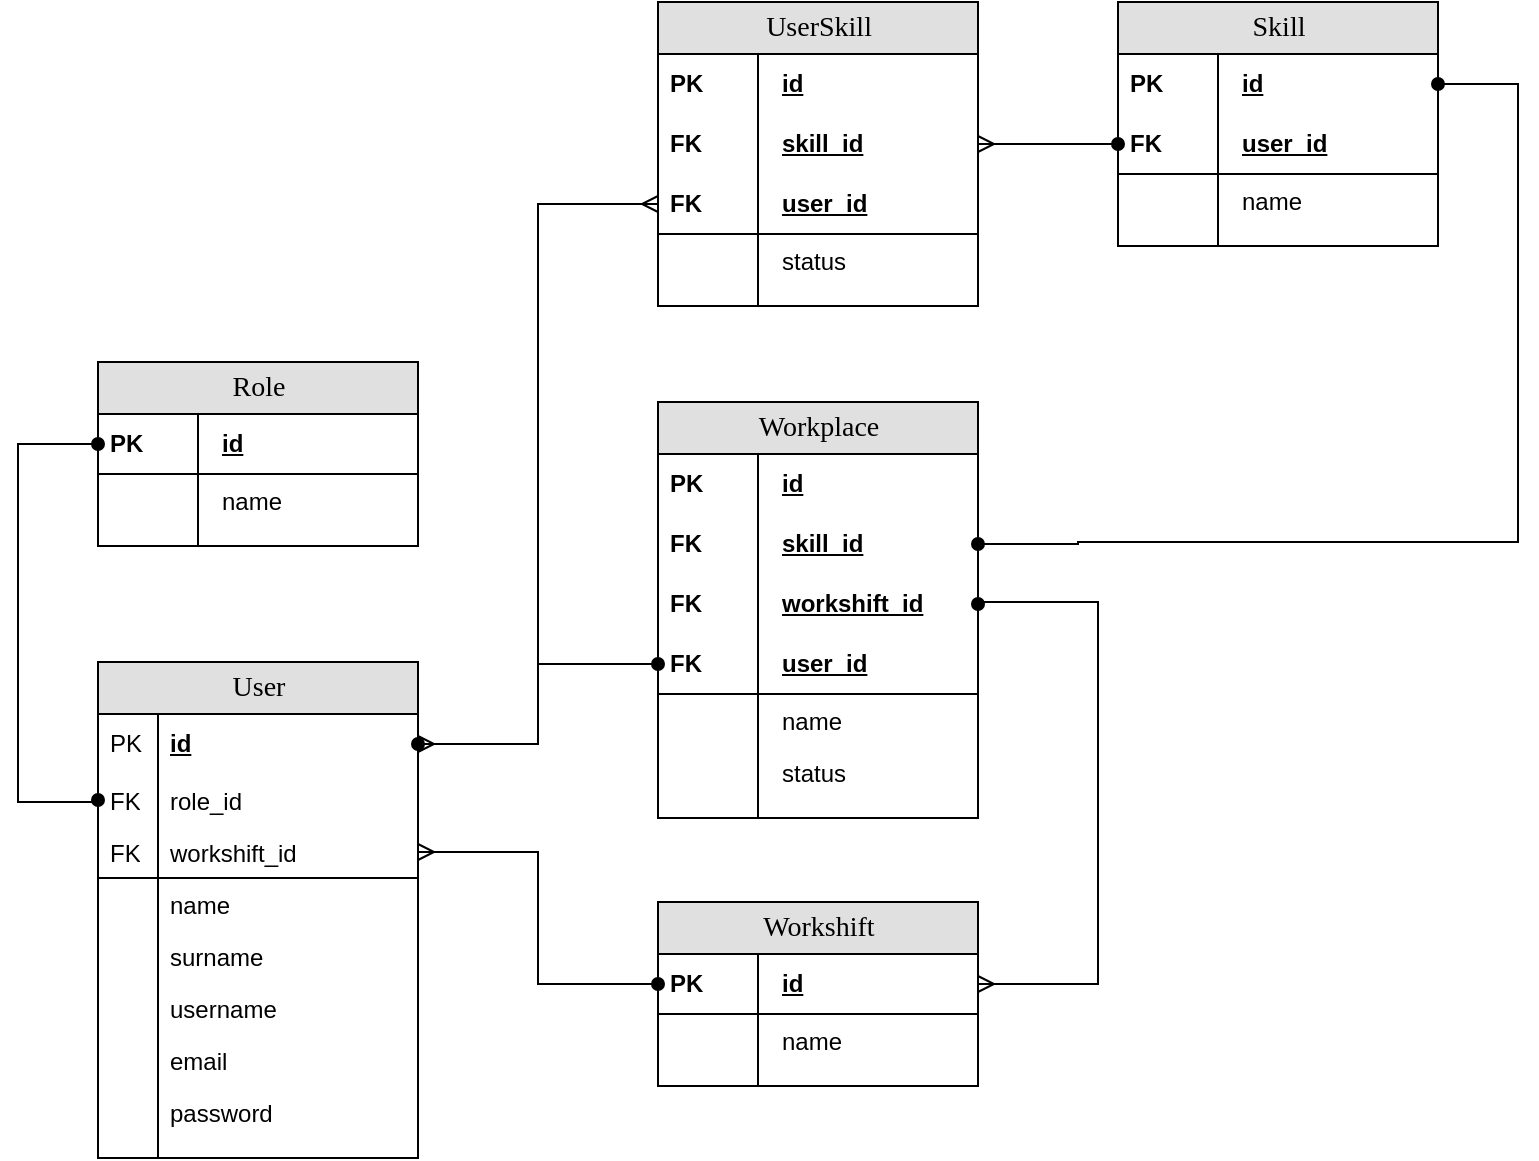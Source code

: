 <mxfile version="22.0.4" type="device">
  <diagram name="Page-1" id="e56a1550-8fbb-45ad-956c-1786394a9013">
    <mxGraphModel dx="1591" dy="860" grid="1" gridSize="10" guides="1" tooltips="1" connect="1" arrows="1" fold="1" page="1" pageScale="1" pageWidth="1100" pageHeight="850" background="none" math="0" shadow="0">
      <root>
        <mxCell id="0" />
        <mxCell id="1" parent="0" />
        <mxCell id="2e49270ec7c68f3f-8" value="User" style="swimlane;html=1;fontStyle=0;childLayout=stackLayout;horizontal=1;startSize=26;fillColor=#e0e0e0;horizontalStack=0;resizeParent=1;resizeLast=0;collapsible=1;marginBottom=0;swimlaneFillColor=#ffffff;align=center;rounded=0;shadow=0;comic=0;labelBackgroundColor=none;strokeWidth=1;fontFamily=Verdana;fontSize=14;swimlaneLine=1;" parent="1" vertex="1">
          <mxGeometry x="380" y="390" width="160" height="248" as="geometry" />
        </mxCell>
        <mxCell id="2e49270ec7c68f3f-9" value="id" style="shape=partialRectangle;top=0;left=0;right=0;bottom=0;html=1;align=left;verticalAlign=middle;fillColor=none;spacingLeft=34;spacingRight=4;whiteSpace=wrap;overflow=hidden;rotatable=0;points=[[0,0.5],[1,0.5]];portConstraint=eastwest;dropTarget=0;fontStyle=5;strokeColor=default;" parent="2e49270ec7c68f3f-8" vertex="1">
          <mxGeometry y="26" width="160" height="30" as="geometry" />
        </mxCell>
        <mxCell id="2e49270ec7c68f3f-10" value="PK" style="shape=partialRectangle;top=0;left=0;bottom=0;html=1;fillColor=none;align=left;verticalAlign=middle;spacingLeft=4;spacingRight=4;whiteSpace=wrap;overflow=hidden;rotatable=0;points=[];portConstraint=eastwest;part=1;" parent="2e49270ec7c68f3f-9" vertex="1" connectable="0">
          <mxGeometry width="30" height="30" as="geometry" />
        </mxCell>
        <mxCell id="0rtr7KInNwfA1MQt6P_n-12" value="role_id" style="shape=partialRectangle;top=0;left=0;right=0;bottom=0;html=1;align=left;verticalAlign=top;fillColor=none;spacingLeft=34;spacingRight=4;whiteSpace=wrap;overflow=hidden;rotatable=0;points=[[0,0.5],[1,0.5]];portConstraint=eastwest;dropTarget=0;strokeColor=default;" vertex="1" parent="2e49270ec7c68f3f-8">
          <mxGeometry y="56" width="160" height="26" as="geometry" />
        </mxCell>
        <mxCell id="0rtr7KInNwfA1MQt6P_n-13" value="FK" style="shape=partialRectangle;top=0;left=0;bottom=0;html=1;fillColor=none;align=left;verticalAlign=top;spacingLeft=4;spacingRight=4;whiteSpace=wrap;overflow=hidden;rotatable=0;points=[];portConstraint=eastwest;part=1;" vertex="1" connectable="0" parent="0rtr7KInNwfA1MQt6P_n-12">
          <mxGeometry width="30" height="26" as="geometry" />
        </mxCell>
        <mxCell id="9UlM_vAE2gMW1WXvcF6s-2" value="workshift_id" style="shape=partialRectangle;top=0;left=0;right=0;bottom=1;html=1;align=left;verticalAlign=top;fillColor=none;spacingLeft=34;spacingRight=4;whiteSpace=wrap;overflow=hidden;rotatable=0;points=[[0,0.5],[1,0.5]];portConstraint=eastwest;dropTarget=0;strokeColor=default;" parent="2e49270ec7c68f3f-8" vertex="1">
          <mxGeometry y="82" width="160" height="26" as="geometry" />
        </mxCell>
        <mxCell id="9UlM_vAE2gMW1WXvcF6s-3" value="FK" style="shape=partialRectangle;top=0;left=0;bottom=0;html=1;fillColor=none;align=left;verticalAlign=top;spacingLeft=4;spacingRight=4;whiteSpace=wrap;overflow=hidden;rotatable=0;points=[];portConstraint=eastwest;part=1;" parent="9UlM_vAE2gMW1WXvcF6s-2" vertex="1" connectable="0">
          <mxGeometry width="30" height="26" as="geometry" />
        </mxCell>
        <mxCell id="2e49270ec7c68f3f-11" value="name" style="shape=partialRectangle;top=0;left=0;right=0;bottom=0;html=1;align=left;verticalAlign=top;fillColor=none;spacingLeft=34;spacingRight=4;whiteSpace=wrap;overflow=hidden;rotatable=0;points=[[0,0.5],[1,0.5]];portConstraint=eastwest;dropTarget=0;" parent="2e49270ec7c68f3f-8" vertex="1">
          <mxGeometry y="108" width="160" height="26" as="geometry" />
        </mxCell>
        <mxCell id="2e49270ec7c68f3f-12" value="" style="shape=partialRectangle;top=0;left=0;bottom=0;html=1;fillColor=none;align=left;verticalAlign=top;spacingLeft=4;spacingRight=4;whiteSpace=wrap;overflow=hidden;rotatable=0;points=[];portConstraint=eastwest;part=1;" parent="2e49270ec7c68f3f-11" vertex="1" connectable="0">
          <mxGeometry width="30" height="26" as="geometry" />
        </mxCell>
        <mxCell id="0rtr7KInNwfA1MQt6P_n-1" value="surname" style="shape=partialRectangle;top=0;left=0;right=0;bottom=0;html=1;align=left;verticalAlign=top;fillColor=none;spacingLeft=34;spacingRight=4;whiteSpace=wrap;overflow=hidden;rotatable=0;points=[[0,0.5],[1,0.5]];portConstraint=eastwest;dropTarget=0;" vertex="1" parent="2e49270ec7c68f3f-8">
          <mxGeometry y="134" width="160" height="26" as="geometry" />
        </mxCell>
        <mxCell id="0rtr7KInNwfA1MQt6P_n-2" value="" style="shape=partialRectangle;top=0;left=0;bottom=0;html=1;fillColor=none;align=left;verticalAlign=top;spacingLeft=4;spacingRight=4;whiteSpace=wrap;overflow=hidden;rotatable=0;points=[];portConstraint=eastwest;part=1;" vertex="1" connectable="0" parent="0rtr7KInNwfA1MQt6P_n-1">
          <mxGeometry width="30" height="26" as="geometry" />
        </mxCell>
        <mxCell id="2e49270ec7c68f3f-13" value="username" style="shape=partialRectangle;top=0;left=0;right=0;bottom=0;html=1;align=left;verticalAlign=top;fillColor=none;spacingLeft=34;spacingRight=4;whiteSpace=wrap;overflow=hidden;rotatable=0;points=[[0,0.5],[1,0.5]];portConstraint=eastwest;dropTarget=0;" parent="2e49270ec7c68f3f-8" vertex="1">
          <mxGeometry y="160" width="160" height="26" as="geometry" />
        </mxCell>
        <mxCell id="2e49270ec7c68f3f-14" value="" style="shape=partialRectangle;top=0;left=0;bottom=0;html=1;fillColor=none;align=left;verticalAlign=top;spacingLeft=4;spacingRight=4;whiteSpace=wrap;overflow=hidden;rotatable=0;points=[];portConstraint=eastwest;part=1;" parent="2e49270ec7c68f3f-13" vertex="1" connectable="0">
          <mxGeometry width="30" height="26" as="geometry" />
        </mxCell>
        <mxCell id="0rtr7KInNwfA1MQt6P_n-34" value="email" style="shape=partialRectangle;top=0;left=0;right=0;bottom=0;html=1;align=left;verticalAlign=top;fillColor=none;spacingLeft=34;spacingRight=4;whiteSpace=wrap;overflow=hidden;rotatable=0;points=[[0,0.5],[1,0.5]];portConstraint=eastwest;dropTarget=0;" vertex="1" parent="2e49270ec7c68f3f-8">
          <mxGeometry y="186" width="160" height="26" as="geometry" />
        </mxCell>
        <mxCell id="0rtr7KInNwfA1MQt6P_n-35" value="" style="shape=partialRectangle;top=0;left=0;bottom=0;html=1;fillColor=none;align=left;verticalAlign=top;spacingLeft=4;spacingRight=4;whiteSpace=wrap;overflow=hidden;rotatable=0;points=[];portConstraint=eastwest;part=1;" vertex="1" connectable="0" parent="0rtr7KInNwfA1MQt6P_n-34">
          <mxGeometry width="30" height="26" as="geometry" />
        </mxCell>
        <mxCell id="2e49270ec7c68f3f-15" value="password" style="shape=partialRectangle;top=0;left=0;right=0;bottom=0;html=1;align=left;verticalAlign=top;fillColor=none;spacingLeft=34;spacingRight=4;whiteSpace=wrap;overflow=hidden;rotatable=0;points=[[0,0.5],[1,0.5]];portConstraint=eastwest;dropTarget=0;" parent="2e49270ec7c68f3f-8" vertex="1">
          <mxGeometry y="212" width="160" height="26" as="geometry" />
        </mxCell>
        <mxCell id="2e49270ec7c68f3f-16" value="" style="shape=partialRectangle;top=0;left=0;bottom=0;html=1;fillColor=none;align=left;verticalAlign=top;spacingLeft=4;spacingRight=4;whiteSpace=wrap;overflow=hidden;rotatable=0;points=[];portConstraint=eastwest;part=1;" parent="2e49270ec7c68f3f-15" vertex="1" connectable="0">
          <mxGeometry width="30" height="26" as="geometry" />
        </mxCell>
        <mxCell id="2e49270ec7c68f3f-17" value="" style="shape=partialRectangle;top=0;left=0;right=0;bottom=0;html=1;align=left;verticalAlign=top;fillColor=none;spacingLeft=34;spacingRight=4;whiteSpace=wrap;overflow=hidden;rotatable=0;points=[[0,0.5],[1,0.5]];portConstraint=eastwest;dropTarget=0;" parent="2e49270ec7c68f3f-8" vertex="1">
          <mxGeometry y="238" width="160" height="10" as="geometry" />
        </mxCell>
        <mxCell id="2e49270ec7c68f3f-18" value="" style="shape=partialRectangle;top=0;left=0;bottom=0;html=1;fillColor=none;align=left;verticalAlign=top;spacingLeft=4;spacingRight=4;whiteSpace=wrap;overflow=hidden;rotatable=0;points=[];portConstraint=eastwest;part=1;" parent="2e49270ec7c68f3f-17" vertex="1" connectable="0">
          <mxGeometry width="30" height="10" as="geometry" />
        </mxCell>
        <mxCell id="2e49270ec7c68f3f-41" value="&lt;div&gt;Workshift&lt;/div&gt;" style="swimlane;html=1;fontStyle=0;childLayout=stackLayout;horizontal=1;startSize=26;fillColor=#e0e0e0;horizontalStack=0;resizeParent=1;resizeLast=0;collapsible=1;marginBottom=0;swimlaneFillColor=#ffffff;align=center;rounded=0;shadow=0;comic=0;labelBackgroundColor=none;strokeWidth=1;fontFamily=Verdana;fontSize=14" parent="1" vertex="1">
          <mxGeometry x="660" y="510" width="160" height="92" as="geometry" />
        </mxCell>
        <mxCell id="2e49270ec7c68f3f-44" value="id" style="shape=partialRectangle;top=0;left=0;right=0;bottom=1;html=1;align=left;verticalAlign=middle;fillColor=none;spacingLeft=60;spacingRight=4;whiteSpace=wrap;overflow=hidden;rotatable=0;points=[[0,0.5],[1,0.5]];portConstraint=eastwest;dropTarget=0;fontStyle=5;" parent="2e49270ec7c68f3f-41" vertex="1">
          <mxGeometry y="26" width="160" height="30" as="geometry" />
        </mxCell>
        <mxCell id="2e49270ec7c68f3f-45" value="&lt;div&gt;PK&lt;/div&gt;" style="shape=partialRectangle;fontStyle=1;top=0;left=0;bottom=0;html=1;fillColor=none;align=left;verticalAlign=middle;spacingLeft=4;spacingRight=4;whiteSpace=wrap;overflow=hidden;rotatable=0;points=[];portConstraint=eastwest;part=1;" parent="2e49270ec7c68f3f-44" vertex="1" connectable="0">
          <mxGeometry width="50" height="30" as="geometry" />
        </mxCell>
        <mxCell id="2e49270ec7c68f3f-46" value="name" style="shape=partialRectangle;top=0;left=0;right=0;bottom=0;html=1;align=left;verticalAlign=top;fillColor=none;spacingLeft=60;spacingRight=4;whiteSpace=wrap;overflow=hidden;rotatable=0;points=[[0,0.5],[1,0.5]];portConstraint=eastwest;dropTarget=0;" parent="2e49270ec7c68f3f-41" vertex="1">
          <mxGeometry y="56" width="160" height="26" as="geometry" />
        </mxCell>
        <mxCell id="2e49270ec7c68f3f-47" value="" style="shape=partialRectangle;top=0;left=0;bottom=0;html=1;fillColor=none;align=left;verticalAlign=top;spacingLeft=4;spacingRight=4;whiteSpace=wrap;overflow=hidden;rotatable=0;points=[];portConstraint=eastwest;part=1;" parent="2e49270ec7c68f3f-46" vertex="1" connectable="0">
          <mxGeometry width="50" height="26" as="geometry" />
        </mxCell>
        <mxCell id="0rtr7KInNwfA1MQt6P_n-3" value="" style="shape=partialRectangle;top=0;left=0;right=0;bottom=0;html=1;align=left;verticalAlign=top;fillColor=none;spacingLeft=34;spacingRight=4;whiteSpace=wrap;overflow=hidden;rotatable=0;points=[[0,0.5],[1,0.5]];portConstraint=eastwest;dropTarget=0;" vertex="1" parent="2e49270ec7c68f3f-41">
          <mxGeometry y="82" width="160" height="10" as="geometry" />
        </mxCell>
        <mxCell id="0rtr7KInNwfA1MQt6P_n-4" value="" style="shape=partialRectangle;top=0;left=0;bottom=0;html=1;fillColor=none;align=left;verticalAlign=top;spacingLeft=4;spacingRight=4;whiteSpace=wrap;overflow=hidden;rotatable=0;points=[];portConstraint=eastwest;part=1;" vertex="1" connectable="0" parent="0rtr7KInNwfA1MQt6P_n-3">
          <mxGeometry width="50" height="10" as="geometry" />
        </mxCell>
        <mxCell id="9UlM_vAE2gMW1WXvcF6s-4" style="edgeStyle=orthogonalEdgeStyle;rounded=0;orthogonalLoop=1;jettySize=auto;html=1;exitX=1;exitY=0.5;exitDx=0;exitDy=0;entryX=0;entryY=0.5;entryDx=0;entryDy=0;startArrow=ERmany;startFill=0;endArrow=oval;endFill=1;" parent="1" source="9UlM_vAE2gMW1WXvcF6s-2" target="2e49270ec7c68f3f-44" edge="1">
          <mxGeometry relative="1" as="geometry" />
        </mxCell>
        <mxCell id="0rtr7KInNwfA1MQt6P_n-5" value="Role" style="swimlane;html=1;fontStyle=0;childLayout=stackLayout;horizontal=1;startSize=26;fillColor=#e0e0e0;horizontalStack=0;resizeParent=1;resizeLast=0;collapsible=1;marginBottom=0;swimlaneFillColor=#ffffff;align=center;rounded=0;shadow=0;comic=0;labelBackgroundColor=none;strokeWidth=1;fontFamily=Verdana;fontSize=14" vertex="1" parent="1">
          <mxGeometry x="380" y="240" width="160" height="92" as="geometry" />
        </mxCell>
        <mxCell id="0rtr7KInNwfA1MQt6P_n-6" value="id" style="shape=partialRectangle;top=0;left=0;right=0;bottom=1;html=1;align=left;verticalAlign=middle;fillColor=none;spacingLeft=60;spacingRight=4;whiteSpace=wrap;overflow=hidden;rotatable=0;points=[[0,0.5],[1,0.5]];portConstraint=eastwest;dropTarget=0;fontStyle=5;" vertex="1" parent="0rtr7KInNwfA1MQt6P_n-5">
          <mxGeometry y="26" width="160" height="30" as="geometry" />
        </mxCell>
        <mxCell id="0rtr7KInNwfA1MQt6P_n-7" value="&lt;div&gt;PK&lt;/div&gt;" style="shape=partialRectangle;fontStyle=1;top=0;left=0;bottom=0;html=1;fillColor=none;align=left;verticalAlign=middle;spacingLeft=4;spacingRight=4;whiteSpace=wrap;overflow=hidden;rotatable=0;points=[];portConstraint=eastwest;part=1;" vertex="1" connectable="0" parent="0rtr7KInNwfA1MQt6P_n-6">
          <mxGeometry width="50" height="30" as="geometry" />
        </mxCell>
        <mxCell id="0rtr7KInNwfA1MQt6P_n-8" value="name" style="shape=partialRectangle;top=0;left=0;right=0;bottom=0;html=1;align=left;verticalAlign=top;fillColor=none;spacingLeft=60;spacingRight=4;whiteSpace=wrap;overflow=hidden;rotatable=0;points=[[0,0.5],[1,0.5]];portConstraint=eastwest;dropTarget=0;" vertex="1" parent="0rtr7KInNwfA1MQt6P_n-5">
          <mxGeometry y="56" width="160" height="26" as="geometry" />
        </mxCell>
        <mxCell id="0rtr7KInNwfA1MQt6P_n-9" value="" style="shape=partialRectangle;top=0;left=0;bottom=0;html=1;fillColor=none;align=left;verticalAlign=top;spacingLeft=4;spacingRight=4;whiteSpace=wrap;overflow=hidden;rotatable=0;points=[];portConstraint=eastwest;part=1;" vertex="1" connectable="0" parent="0rtr7KInNwfA1MQt6P_n-8">
          <mxGeometry width="50" height="26" as="geometry" />
        </mxCell>
        <mxCell id="0rtr7KInNwfA1MQt6P_n-10" value="" style="shape=partialRectangle;top=0;left=0;right=0;bottom=0;html=1;align=left;verticalAlign=top;fillColor=none;spacingLeft=34;spacingRight=4;whiteSpace=wrap;overflow=hidden;rotatable=0;points=[[0,0.5],[1,0.5]];portConstraint=eastwest;dropTarget=0;" vertex="1" parent="0rtr7KInNwfA1MQt6P_n-5">
          <mxGeometry y="82" width="160" height="10" as="geometry" />
        </mxCell>
        <mxCell id="0rtr7KInNwfA1MQt6P_n-11" value="" style="shape=partialRectangle;top=0;left=0;bottom=0;html=1;fillColor=none;align=left;verticalAlign=top;spacingLeft=4;spacingRight=4;whiteSpace=wrap;overflow=hidden;rotatable=0;points=[];portConstraint=eastwest;part=1;" vertex="1" connectable="0" parent="0rtr7KInNwfA1MQt6P_n-10">
          <mxGeometry width="50" height="10" as="geometry" />
        </mxCell>
        <mxCell id="0rtr7KInNwfA1MQt6P_n-14" style="edgeStyle=orthogonalEdgeStyle;rounded=0;orthogonalLoop=1;jettySize=auto;html=1;entryX=0;entryY=0.5;entryDx=0;entryDy=0;startArrow=oval;startFill=1;endArrow=oval;endFill=1;exitX=0;exitY=0.5;exitDx=0;exitDy=0;" edge="1" parent="1" source="0rtr7KInNwfA1MQt6P_n-12" target="0rtr7KInNwfA1MQt6P_n-6">
          <mxGeometry relative="1" as="geometry">
            <mxPoint x="360" y="540" as="sourcePoint" />
            <Array as="points">
              <mxPoint x="380" y="460" />
              <mxPoint x="340" y="460" />
              <mxPoint x="340" y="281" />
            </Array>
          </mxGeometry>
        </mxCell>
        <mxCell id="0rtr7KInNwfA1MQt6P_n-15" value="Workplace" style="swimlane;html=1;fontStyle=0;childLayout=stackLayout;horizontal=1;startSize=26;fillColor=#e0e0e0;horizontalStack=0;resizeParent=1;resizeLast=0;collapsible=1;marginBottom=0;swimlaneFillColor=#ffffff;align=center;rounded=0;shadow=0;comic=0;labelBackgroundColor=none;strokeWidth=1;fontFamily=Verdana;fontSize=14" vertex="1" parent="1">
          <mxGeometry x="660" y="260" width="160" height="208" as="geometry" />
        </mxCell>
        <mxCell id="0rtr7KInNwfA1MQt6P_n-22" value="id" style="shape=partialRectangle;top=0;left=0;right=0;bottom=0;html=1;align=left;verticalAlign=middle;fillColor=none;spacingLeft=60;spacingRight=4;whiteSpace=wrap;overflow=hidden;rotatable=0;points=[[0,0.5],[1,0.5]];portConstraint=eastwest;dropTarget=0;fontStyle=5;" vertex="1" parent="0rtr7KInNwfA1MQt6P_n-15">
          <mxGeometry y="26" width="160" height="30" as="geometry" />
        </mxCell>
        <mxCell id="0rtr7KInNwfA1MQt6P_n-23" value="&lt;div&gt;PK&lt;/div&gt;" style="shape=partialRectangle;fontStyle=1;top=0;left=0;bottom=0;html=1;fillColor=none;align=left;verticalAlign=middle;spacingLeft=4;spacingRight=4;whiteSpace=wrap;overflow=hidden;rotatable=0;points=[];portConstraint=eastwest;part=1;" vertex="1" connectable="0" parent="0rtr7KInNwfA1MQt6P_n-22">
          <mxGeometry width="50" height="30" as="geometry" />
        </mxCell>
        <mxCell id="0rtr7KInNwfA1MQt6P_n-50" value="skill_id" style="shape=partialRectangle;top=0;left=0;right=0;bottom=0;html=1;align=left;verticalAlign=middle;fillColor=none;spacingLeft=60;spacingRight=4;whiteSpace=wrap;overflow=hidden;rotatable=0;points=[[0,0.5],[1,0.5]];portConstraint=eastwest;dropTarget=0;fontStyle=5;" vertex="1" parent="0rtr7KInNwfA1MQt6P_n-15">
          <mxGeometry y="56" width="160" height="30" as="geometry" />
        </mxCell>
        <mxCell id="0rtr7KInNwfA1MQt6P_n-51" value="&lt;div&gt;FK&lt;/div&gt;" style="shape=partialRectangle;fontStyle=1;top=0;left=0;bottom=0;html=1;fillColor=none;align=left;verticalAlign=middle;spacingLeft=4;spacingRight=4;whiteSpace=wrap;overflow=hidden;rotatable=0;points=[];portConstraint=eastwest;part=1;" vertex="1" connectable="0" parent="0rtr7KInNwfA1MQt6P_n-50">
          <mxGeometry width="50" height="30" as="geometry" />
        </mxCell>
        <mxCell id="0rtr7KInNwfA1MQt6P_n-26" value="workshift_id" style="shape=partialRectangle;top=0;left=0;right=0;bottom=0;html=1;align=left;verticalAlign=middle;fillColor=none;spacingLeft=60;spacingRight=4;whiteSpace=wrap;overflow=hidden;rotatable=0;points=[[0,0.5],[1,0.5]];portConstraint=eastwest;dropTarget=0;fontStyle=5;" vertex="1" parent="0rtr7KInNwfA1MQt6P_n-15">
          <mxGeometry y="86" width="160" height="30" as="geometry" />
        </mxCell>
        <mxCell id="0rtr7KInNwfA1MQt6P_n-27" value="&lt;div&gt;FK&lt;/div&gt;" style="shape=partialRectangle;fontStyle=1;top=0;left=0;bottom=0;html=1;fillColor=none;align=left;verticalAlign=middle;spacingLeft=4;spacingRight=4;whiteSpace=wrap;overflow=hidden;rotatable=0;points=[];portConstraint=eastwest;part=1;" vertex="1" connectable="0" parent="0rtr7KInNwfA1MQt6P_n-26">
          <mxGeometry width="50" height="30" as="geometry" />
        </mxCell>
        <mxCell id="0rtr7KInNwfA1MQt6P_n-16" value="user_id" style="shape=partialRectangle;top=0;left=0;right=0;bottom=1;html=1;align=left;verticalAlign=middle;fillColor=none;spacingLeft=60;spacingRight=4;whiteSpace=wrap;overflow=hidden;rotatable=0;points=[[0,0.5],[1,0.5]];portConstraint=eastwest;dropTarget=0;fontStyle=5;" vertex="1" parent="0rtr7KInNwfA1MQt6P_n-15">
          <mxGeometry y="116" width="160" height="30" as="geometry" />
        </mxCell>
        <mxCell id="0rtr7KInNwfA1MQt6P_n-17" value="&lt;div&gt;FK&lt;/div&gt;" style="shape=partialRectangle;fontStyle=1;top=0;left=0;bottom=0;html=1;fillColor=none;align=left;verticalAlign=middle;spacingLeft=4;spacingRight=4;whiteSpace=wrap;overflow=hidden;rotatable=0;points=[];portConstraint=eastwest;part=1;" vertex="1" connectable="0" parent="0rtr7KInNwfA1MQt6P_n-16">
          <mxGeometry width="50" height="30" as="geometry" />
        </mxCell>
        <mxCell id="0rtr7KInNwfA1MQt6P_n-18" value="name" style="shape=partialRectangle;top=0;left=0;right=0;bottom=0;html=1;align=left;verticalAlign=top;fillColor=none;spacingLeft=60;spacingRight=4;whiteSpace=wrap;overflow=hidden;rotatable=0;points=[[0,0.5],[1,0.5]];portConstraint=eastwest;dropTarget=0;" vertex="1" parent="0rtr7KInNwfA1MQt6P_n-15">
          <mxGeometry y="146" width="160" height="26" as="geometry" />
        </mxCell>
        <mxCell id="0rtr7KInNwfA1MQt6P_n-19" value="" style="shape=partialRectangle;top=0;left=0;bottom=0;html=1;fillColor=none;align=left;verticalAlign=top;spacingLeft=4;spacingRight=4;whiteSpace=wrap;overflow=hidden;rotatable=0;points=[];portConstraint=eastwest;part=1;" vertex="1" connectable="0" parent="0rtr7KInNwfA1MQt6P_n-18">
          <mxGeometry width="50" height="26" as="geometry" />
        </mxCell>
        <mxCell id="0rtr7KInNwfA1MQt6P_n-32" value="status" style="shape=partialRectangle;top=0;left=0;right=0;bottom=0;html=1;align=left;verticalAlign=top;fillColor=none;spacingLeft=60;spacingRight=4;whiteSpace=wrap;overflow=hidden;rotatable=0;points=[[0,0.5],[1,0.5]];portConstraint=eastwest;dropTarget=0;" vertex="1" parent="0rtr7KInNwfA1MQt6P_n-15">
          <mxGeometry y="172" width="160" height="26" as="geometry" />
        </mxCell>
        <mxCell id="0rtr7KInNwfA1MQt6P_n-33" value="" style="shape=partialRectangle;top=0;left=0;bottom=0;html=1;fillColor=none;align=left;verticalAlign=top;spacingLeft=4;spacingRight=4;whiteSpace=wrap;overflow=hidden;rotatable=0;points=[];portConstraint=eastwest;part=1;" vertex="1" connectable="0" parent="0rtr7KInNwfA1MQt6P_n-32">
          <mxGeometry width="50" height="26" as="geometry" />
        </mxCell>
        <mxCell id="0rtr7KInNwfA1MQt6P_n-20" value="" style="shape=partialRectangle;top=0;left=0;right=0;bottom=0;html=1;align=left;verticalAlign=top;fillColor=none;spacingLeft=34;spacingRight=4;whiteSpace=wrap;overflow=hidden;rotatable=0;points=[[0,0.5],[1,0.5]];portConstraint=eastwest;dropTarget=0;" vertex="1" parent="0rtr7KInNwfA1MQt6P_n-15">
          <mxGeometry y="198" width="160" height="10" as="geometry" />
        </mxCell>
        <mxCell id="0rtr7KInNwfA1MQt6P_n-21" value="" style="shape=partialRectangle;top=0;left=0;bottom=0;html=1;fillColor=none;align=left;verticalAlign=top;spacingLeft=4;spacingRight=4;whiteSpace=wrap;overflow=hidden;rotatable=0;points=[];portConstraint=eastwest;part=1;" vertex="1" connectable="0" parent="0rtr7KInNwfA1MQt6P_n-20">
          <mxGeometry width="50" height="10" as="geometry" />
        </mxCell>
        <mxCell id="0rtr7KInNwfA1MQt6P_n-30" style="edgeStyle=orthogonalEdgeStyle;rounded=0;orthogonalLoop=1;jettySize=auto;html=1;endArrow=oval;endFill=1;startArrow=ERmany;startFill=0;entryX=1;entryY=0.5;entryDx=0;entryDy=0;exitX=1;exitY=0.5;exitDx=0;exitDy=0;" edge="1" parent="1" source="2e49270ec7c68f3f-44" target="0rtr7KInNwfA1MQt6P_n-26">
          <mxGeometry relative="1" as="geometry">
            <mxPoint x="880" y="660" as="sourcePoint" />
            <mxPoint x="850" y="319" as="targetPoint" />
            <Array as="points">
              <mxPoint x="880" y="551" />
              <mxPoint x="880" y="360" />
              <mxPoint x="820" y="360" />
            </Array>
          </mxGeometry>
        </mxCell>
        <mxCell id="0rtr7KInNwfA1MQt6P_n-31" style="edgeStyle=orthogonalEdgeStyle;rounded=0;orthogonalLoop=1;jettySize=auto;html=1;entryX=0;entryY=0.5;entryDx=0;entryDy=0;endArrow=oval;endFill=1;startArrow=ERmany;startFill=0;exitX=1;exitY=0.5;exitDx=0;exitDy=0;" edge="1" parent="1" source="2e49270ec7c68f3f-9" target="0rtr7KInNwfA1MQt6P_n-16">
          <mxGeometry relative="1" as="geometry">
            <mxPoint x="570" y="440" as="sourcePoint" />
            <Array as="points">
              <mxPoint x="600" y="431" />
              <mxPoint x="600" y="391" />
            </Array>
          </mxGeometry>
        </mxCell>
        <mxCell id="0rtr7KInNwfA1MQt6P_n-36" value="Skill" style="swimlane;html=1;fontStyle=0;childLayout=stackLayout;horizontal=1;startSize=26;fillColor=#e0e0e0;horizontalStack=0;resizeParent=1;resizeLast=0;collapsible=1;marginBottom=0;swimlaneFillColor=#ffffff;align=center;rounded=0;shadow=0;comic=0;labelBackgroundColor=none;strokeWidth=1;fontFamily=Verdana;fontSize=14" vertex="1" parent="1">
          <mxGeometry x="890" y="60" width="160" height="122" as="geometry" />
        </mxCell>
        <mxCell id="0rtr7KInNwfA1MQt6P_n-37" value="id" style="shape=partialRectangle;top=0;left=0;right=0;bottom=0;html=1;align=left;verticalAlign=middle;fillColor=none;spacingLeft=60;spacingRight=4;whiteSpace=wrap;overflow=hidden;rotatable=0;points=[[0,0.5],[1,0.5]];portConstraint=eastwest;dropTarget=0;fontStyle=5;" vertex="1" parent="0rtr7KInNwfA1MQt6P_n-36">
          <mxGeometry y="26" width="160" height="30" as="geometry" />
        </mxCell>
        <mxCell id="0rtr7KInNwfA1MQt6P_n-38" value="&lt;div&gt;PK&lt;/div&gt;" style="shape=partialRectangle;fontStyle=1;top=0;left=0;bottom=0;html=1;fillColor=none;align=left;verticalAlign=middle;spacingLeft=4;spacingRight=4;whiteSpace=wrap;overflow=hidden;rotatable=0;points=[];portConstraint=eastwest;part=1;" vertex="1" connectable="0" parent="0rtr7KInNwfA1MQt6P_n-37">
          <mxGeometry width="50" height="30" as="geometry" />
        </mxCell>
        <mxCell id="0rtr7KInNwfA1MQt6P_n-41" value="user_id" style="shape=partialRectangle;top=0;left=0;right=0;bottom=1;html=1;align=left;verticalAlign=middle;fillColor=none;spacingLeft=60;spacingRight=4;whiteSpace=wrap;overflow=hidden;rotatable=0;points=[[0,0.5],[1,0.5]];portConstraint=eastwest;dropTarget=0;fontStyle=5;" vertex="1" parent="0rtr7KInNwfA1MQt6P_n-36">
          <mxGeometry y="56" width="160" height="30" as="geometry" />
        </mxCell>
        <mxCell id="0rtr7KInNwfA1MQt6P_n-42" value="&lt;div&gt;FK&lt;/div&gt;" style="shape=partialRectangle;fontStyle=1;top=0;left=0;bottom=0;html=1;fillColor=none;align=left;verticalAlign=middle;spacingLeft=4;spacingRight=4;whiteSpace=wrap;overflow=hidden;rotatable=0;points=[];portConstraint=eastwest;part=1;" vertex="1" connectable="0" parent="0rtr7KInNwfA1MQt6P_n-41">
          <mxGeometry width="50" height="30" as="geometry" />
        </mxCell>
        <mxCell id="0rtr7KInNwfA1MQt6P_n-43" value="name" style="shape=partialRectangle;top=0;left=0;right=0;bottom=0;html=1;align=left;verticalAlign=top;fillColor=none;spacingLeft=60;spacingRight=4;whiteSpace=wrap;overflow=hidden;rotatable=0;points=[[0,0.5],[1,0.5]];portConstraint=eastwest;dropTarget=0;" vertex="1" parent="0rtr7KInNwfA1MQt6P_n-36">
          <mxGeometry y="86" width="160" height="26" as="geometry" />
        </mxCell>
        <mxCell id="0rtr7KInNwfA1MQt6P_n-44" value="" style="shape=partialRectangle;top=0;left=0;bottom=0;html=1;fillColor=none;align=left;verticalAlign=top;spacingLeft=4;spacingRight=4;whiteSpace=wrap;overflow=hidden;rotatable=0;points=[];portConstraint=eastwest;part=1;" vertex="1" connectable="0" parent="0rtr7KInNwfA1MQt6P_n-43">
          <mxGeometry width="50" height="26" as="geometry" />
        </mxCell>
        <mxCell id="0rtr7KInNwfA1MQt6P_n-47" value="" style="shape=partialRectangle;top=0;left=0;right=0;bottom=0;html=1;align=left;verticalAlign=top;fillColor=none;spacingLeft=34;spacingRight=4;whiteSpace=wrap;overflow=hidden;rotatable=0;points=[[0,0.5],[1,0.5]];portConstraint=eastwest;dropTarget=0;" vertex="1" parent="0rtr7KInNwfA1MQt6P_n-36">
          <mxGeometry y="112" width="160" height="10" as="geometry" />
        </mxCell>
        <mxCell id="0rtr7KInNwfA1MQt6P_n-48" value="" style="shape=partialRectangle;top=0;left=0;bottom=0;html=1;fillColor=none;align=left;verticalAlign=top;spacingLeft=4;spacingRight=4;whiteSpace=wrap;overflow=hidden;rotatable=0;points=[];portConstraint=eastwest;part=1;" vertex="1" connectable="0" parent="0rtr7KInNwfA1MQt6P_n-47">
          <mxGeometry width="50" height="10" as="geometry" />
        </mxCell>
        <mxCell id="0rtr7KInNwfA1MQt6P_n-49" value="" style="edgeStyle=orthogonalEdgeStyle;fontSize=12;html=1;endArrow=oval;rounded=0;exitX=0;exitY=0.5;exitDx=0;exitDy=0;startArrow=ERmany;startFill=0;endFill=1;entryX=1;entryY=0.5;entryDx=0;entryDy=0;" edge="1" parent="1" source="0rtr7KInNwfA1MQt6P_n-56" target="2e49270ec7c68f3f-9">
          <mxGeometry width="100" height="100" relative="1" as="geometry">
            <mxPoint x="560" y="80" as="sourcePoint" />
            <mxPoint x="570" y="370" as="targetPoint" />
          </mxGeometry>
        </mxCell>
        <mxCell id="0rtr7KInNwfA1MQt6P_n-52" style="edgeStyle=orthogonalEdgeStyle;rounded=0;orthogonalLoop=1;jettySize=auto;html=1;entryX=1;entryY=0.5;entryDx=0;entryDy=0;startArrow=oval;startFill=1;endArrow=oval;endFill=1;" edge="1" parent="1" source="0rtr7KInNwfA1MQt6P_n-50" target="0rtr7KInNwfA1MQt6P_n-37">
          <mxGeometry relative="1" as="geometry">
            <Array as="points">
              <mxPoint x="870" y="331" />
              <mxPoint x="870" y="330" />
              <mxPoint x="1090" y="330" />
              <mxPoint x="1090" y="101" />
            </Array>
          </mxGeometry>
        </mxCell>
        <mxCell id="0rtr7KInNwfA1MQt6P_n-53" value="UserSkill" style="swimlane;html=1;fontStyle=0;childLayout=stackLayout;horizontal=1;startSize=26;fillColor=#e0e0e0;horizontalStack=0;resizeParent=1;resizeLast=0;collapsible=1;marginBottom=0;swimlaneFillColor=#ffffff;align=center;rounded=0;shadow=0;comic=0;labelBackgroundColor=none;strokeWidth=1;fontFamily=Verdana;fontSize=14" vertex="1" parent="1">
          <mxGeometry x="660" y="60" width="160" height="152" as="geometry" />
        </mxCell>
        <mxCell id="0rtr7KInNwfA1MQt6P_n-54" value="id" style="shape=partialRectangle;top=0;left=0;right=0;bottom=0;html=1;align=left;verticalAlign=middle;fillColor=none;spacingLeft=60;spacingRight=4;whiteSpace=wrap;overflow=hidden;rotatable=0;points=[[0,0.5],[1,0.5]];portConstraint=eastwest;dropTarget=0;fontStyle=5;" vertex="1" parent="0rtr7KInNwfA1MQt6P_n-53">
          <mxGeometry y="26" width="160" height="30" as="geometry" />
        </mxCell>
        <mxCell id="0rtr7KInNwfA1MQt6P_n-55" value="&lt;div&gt;PK&lt;/div&gt;" style="shape=partialRectangle;fontStyle=1;top=0;left=0;bottom=0;html=1;fillColor=none;align=left;verticalAlign=middle;spacingLeft=4;spacingRight=4;whiteSpace=wrap;overflow=hidden;rotatable=0;points=[];portConstraint=eastwest;part=1;" vertex="1" connectable="0" parent="0rtr7KInNwfA1MQt6P_n-54">
          <mxGeometry width="50" height="30" as="geometry" />
        </mxCell>
        <mxCell id="0rtr7KInNwfA1MQt6P_n-64" value="skill_id" style="shape=partialRectangle;top=0;left=0;right=0;bottom=0;html=1;align=left;verticalAlign=middle;fillColor=none;spacingLeft=60;spacingRight=4;whiteSpace=wrap;overflow=hidden;rotatable=0;points=[[0,0.5],[1,0.5]];portConstraint=eastwest;dropTarget=0;fontStyle=5;" vertex="1" parent="0rtr7KInNwfA1MQt6P_n-53">
          <mxGeometry y="56" width="160" height="30" as="geometry" />
        </mxCell>
        <mxCell id="0rtr7KInNwfA1MQt6P_n-65" value="&lt;div&gt;FK&lt;/div&gt;" style="shape=partialRectangle;fontStyle=1;top=0;left=0;bottom=0;html=1;fillColor=none;align=left;verticalAlign=middle;spacingLeft=4;spacingRight=4;whiteSpace=wrap;overflow=hidden;rotatable=0;points=[];portConstraint=eastwest;part=1;" vertex="1" connectable="0" parent="0rtr7KInNwfA1MQt6P_n-64">
          <mxGeometry width="50" height="30" as="geometry" />
        </mxCell>
        <mxCell id="0rtr7KInNwfA1MQt6P_n-56" value="user_id" style="shape=partialRectangle;top=0;left=0;right=0;bottom=1;html=1;align=left;verticalAlign=middle;fillColor=none;spacingLeft=60;spacingRight=4;whiteSpace=wrap;overflow=hidden;rotatable=0;points=[[0,0.5],[1,0.5]];portConstraint=eastwest;dropTarget=0;fontStyle=5;" vertex="1" parent="0rtr7KInNwfA1MQt6P_n-53">
          <mxGeometry y="86" width="160" height="30" as="geometry" />
        </mxCell>
        <mxCell id="0rtr7KInNwfA1MQt6P_n-57" value="&lt;div&gt;FK&lt;/div&gt;" style="shape=partialRectangle;fontStyle=1;top=0;left=0;bottom=0;html=1;fillColor=none;align=left;verticalAlign=middle;spacingLeft=4;spacingRight=4;whiteSpace=wrap;overflow=hidden;rotatable=0;points=[];portConstraint=eastwest;part=1;" vertex="1" connectable="0" parent="0rtr7KInNwfA1MQt6P_n-56">
          <mxGeometry width="50" height="30" as="geometry" />
        </mxCell>
        <mxCell id="0rtr7KInNwfA1MQt6P_n-60" value="status" style="shape=partialRectangle;top=0;left=0;right=0;bottom=0;html=1;align=left;verticalAlign=top;fillColor=none;spacingLeft=60;spacingRight=4;whiteSpace=wrap;overflow=hidden;rotatable=0;points=[[0,0.5],[1,0.5]];portConstraint=eastwest;dropTarget=0;" vertex="1" parent="0rtr7KInNwfA1MQt6P_n-53">
          <mxGeometry y="116" width="160" height="26" as="geometry" />
        </mxCell>
        <mxCell id="0rtr7KInNwfA1MQt6P_n-61" value="" style="shape=partialRectangle;top=0;left=0;bottom=0;html=1;fillColor=none;align=left;verticalAlign=top;spacingLeft=4;spacingRight=4;whiteSpace=wrap;overflow=hidden;rotatable=0;points=[];portConstraint=eastwest;part=1;" vertex="1" connectable="0" parent="0rtr7KInNwfA1MQt6P_n-60">
          <mxGeometry width="50" height="26" as="geometry" />
        </mxCell>
        <mxCell id="0rtr7KInNwfA1MQt6P_n-62" value="" style="shape=partialRectangle;top=0;left=0;right=0;bottom=0;html=1;align=left;verticalAlign=top;fillColor=none;spacingLeft=34;spacingRight=4;whiteSpace=wrap;overflow=hidden;rotatable=0;points=[[0,0.5],[1,0.5]];portConstraint=eastwest;dropTarget=0;" vertex="1" parent="0rtr7KInNwfA1MQt6P_n-53">
          <mxGeometry y="142" width="160" height="10" as="geometry" />
        </mxCell>
        <mxCell id="0rtr7KInNwfA1MQt6P_n-63" value="" style="shape=partialRectangle;top=0;left=0;bottom=0;html=1;fillColor=none;align=left;verticalAlign=top;spacingLeft=4;spacingRight=4;whiteSpace=wrap;overflow=hidden;rotatable=0;points=[];portConstraint=eastwest;part=1;" vertex="1" connectable="0" parent="0rtr7KInNwfA1MQt6P_n-62">
          <mxGeometry width="50" height="10" as="geometry" />
        </mxCell>
        <mxCell id="0rtr7KInNwfA1MQt6P_n-66" style="edgeStyle=orthogonalEdgeStyle;rounded=0;orthogonalLoop=1;jettySize=auto;html=1;exitX=0;exitY=0.5;exitDx=0;exitDy=0;entryX=1;entryY=0.5;entryDx=0;entryDy=0;startArrow=oval;startFill=1;endArrow=ERmany;endFill=0;" edge="1" parent="1" source="0rtr7KInNwfA1MQt6P_n-41" target="0rtr7KInNwfA1MQt6P_n-64">
          <mxGeometry relative="1" as="geometry" />
        </mxCell>
      </root>
    </mxGraphModel>
  </diagram>
</mxfile>
